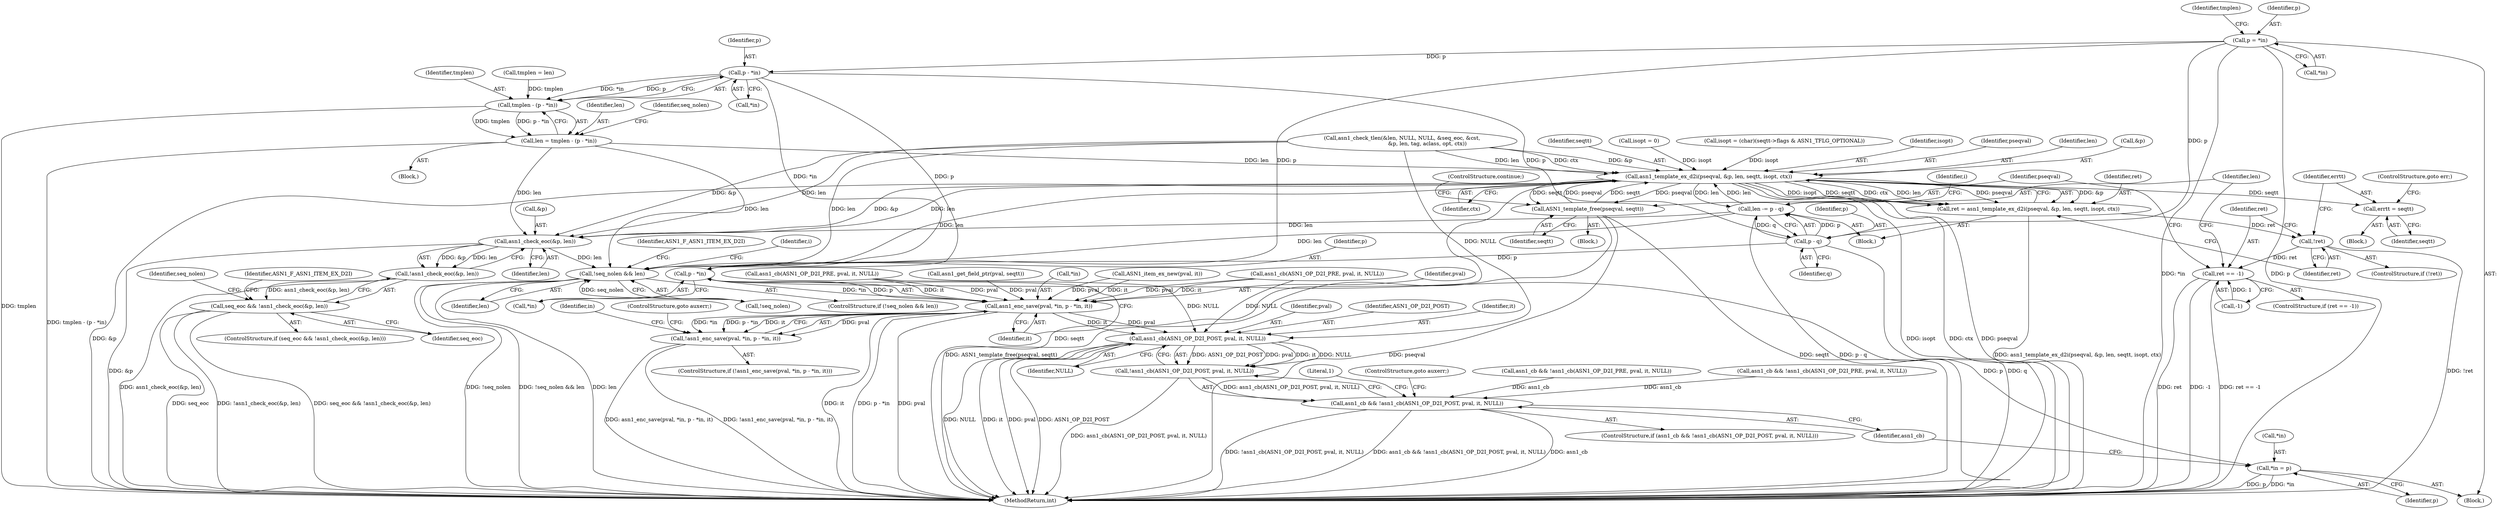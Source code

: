 digraph "0_openssl_b717b083073b6cacc0a5e2397b661678aff7ae7f@pointer" {
"1000551" [label="(Call,p = *in)"];
"1000618" [label="(Call,p - *in)"];
"1000616" [label="(Call,tmplen - (p - *in))"];
"1000614" [label="(Call,len = tmplen - (p - *in))"];
"1000739" [label="(Call,asn1_template_ex_d2i(pseqval, &p, len, seqtt, isopt, ctx))"];
"1000737" [label="(Call,ret = asn1_template_ex_d2i(pseqval, &p, len, seqtt, isopt, ctx))"];
"1000748" [label="(Call,!ret)"];
"1000757" [label="(Call,ret == -1)"];
"1000751" [label="(Call,errtt = seqtt)"];
"1000762" [label="(Call,ASN1_template_free(pseqval, seqtt))"];
"1000766" [label="(Call,len -= p - q)"];
"1000775" [label="(Call,asn1_check_eoc(&p, len))"];
"1000774" [label="(Call,!asn1_check_eoc(&p, len))"];
"1000772" [label="(Call,seq_eoc && !asn1_check_eoc(&p, len))"];
"1000785" [label="(Call,!seq_nolen && len)"];
"1000768" [label="(Call,p - q)"];
"1000848" [label="(Call,p - *in)"];
"1000844" [label="(Call,asn1_enc_save(pval, *in, p - *in, it))"];
"1000843" [label="(Call,!asn1_enc_save(pval, *in, p - *in, it))"];
"1000862" [label="(Call,asn1_cb(ASN1_OP_D2I_POST, pval, it, NULL))"];
"1000861" [label="(Call,!asn1_cb(ASN1_OP_D2I_POST, pval, it, NULL))"];
"1000859" [label="(Call,asn1_cb && !asn1_cb(ASN1_OP_D2I_POST, pval, it, NULL))"];
"1000854" [label="(Call,*in = p)"];
"1000761" [label="(Block,)"];
"1000845" [label="(Identifier,pval)"];
"1000681" [label="(Block,)"];
"1000753" [label="(Identifier,seqtt)"];
"1000864" [label="(Identifier,pval)"];
"1000848" [label="(Call,p - *in)"];
"1000551" [label="(Call,p = *in)"];
"1000873" [label="(MethodReturn,int)"];
"1000764" [label="(Identifier,seqtt)"];
"1000555" [label="(Call,tmplen = len)"];
"1000739" [label="(Call,asn1_template_ex_d2i(pseqval, &p, len, seqtt, isopt, ctx))"];
"1000741" [label="(Call,&p)"];
"1000852" [label="(Identifier,it)"];
"1000752" [label="(Identifier,errtt)"];
"1000791" [label="(Identifier,ASN1_F_ASN1_ITEM_EX_D2I)"];
"1000771" [label="(ControlStructure,if (seq_eoc && !asn1_check_eoc(&p, len)))"];
"1000749" [label="(Identifier,ret)"];
"1000688" [label="(Call,asn1_cb(ASN1_OP_D2I_PRE, pval, it, NULL))"];
"1000846" [label="(Call,*in)"];
"1000748" [label="(Call,!ret)"];
"1000614" [label="(Call,len = tmplen - (p - *in))"];
"1000615" [label="(Identifier,len)"];
"1000785" [label="(Call,!seq_nolen && len)"];
"1000855" [label="(Call,*in)"];
"1000776" [label="(Call,&p)"];
"1000751" [label="(Call,errtt = seqtt)"];
"1000620" [label="(Call,*in)"];
"1000757" [label="(Call,ret == -1)"];
"1000787" [label="(Identifier,seq_nolen)"];
"1000770" [label="(Identifier,q)"];
"1000769" [label="(Identifier,p)"];
"1000766" [label="(Call,len -= p - q)"];
"1000788" [label="(Identifier,len)"];
"1000774" [label="(Call,!asn1_check_eoc(&p, len))"];
"1000623" [label="(Identifier,seq_nolen)"];
"1000746" [label="(Identifier,ctx)"];
"1000744" [label="(Identifier,seqtt)"];
"1000618" [label="(Call,p - *in)"];
"1000863" [label="(Identifier,ASN1_OP_D2I_POST)"];
"1000617" [label="(Identifier,tmplen)"];
"1000772" [label="(Call,seq_eoc && !asn1_check_eoc(&p, len))"];
"1000869" [label="(Literal,1)"];
"1000867" [label="(ControlStructure,goto auxerr;)"];
"1000613" [label="(Block,)"];
"1000750" [label="(Block,)"];
"1000765" [label="(ControlStructure,continue;)"];
"1000767" [label="(Identifier,len)"];
"1000763" [label="(Identifier,pseqval)"];
"1000778" [label="(Identifier,len)"];
"1000856" [label="(Identifier,in)"];
"1000859" [label="(Call,asn1_cb && !asn1_cb(ASN1_OP_D2I_POST, pval, it, NULL))"];
"1000685" [label="(Call,asn1_cb && !asn1_cb(ASN1_OP_D2I_PRE, pval, it, NULL))"];
"1000854" [label="(Call,*in = p)"];
"1000616" [label="(Call,tmplen - (p - *in))"];
"1000743" [label="(Identifier,len)"];
"1000141" [label="(Block,)"];
"1000842" [label="(ControlStructure,if (!asn1_enc_save(pval, *in, p - *in, it)))"];
"1000724" [label="(Call,isopt = 0)"];
"1000866" [label="(Identifier,NULL)"];
"1000862" [label="(Call,asn1_cb(ASN1_OP_D2I_POST, pval, it, NULL))"];
"1000768" [label="(Call,p - q)"];
"1000643" [label="(Call,ASN1_item_ex_new(pval, it))"];
"1000762" [label="(Call,ASN1_template_free(pseqval, seqtt))"];
"1000619" [label="(Identifier,p)"];
"1000844" [label="(Call,asn1_enc_save(pval, *in, p - *in, it))"];
"1000860" [label="(Identifier,asn1_cb)"];
"1000773" [label="(Identifier,seq_eoc)"];
"1000556" [label="(Identifier,tmplen)"];
"1000853" [label="(ControlStructure,goto auxerr;)"];
"1000781" [label="(Identifier,ASN1_F_ASN1_ITEM_EX_D2I)"];
"1000786" [label="(Call,!seq_nolen)"];
"1000850" [label="(Call,*in)"];
"1000796" [label="(Identifier,i)"];
"1000827" [label="(Call,asn1_get_field_ptr(pval, seqtt))"];
"1000655" [label="(Call,asn1_cb(ASN1_OP_D2I_PRE, pval, it, NULL))"];
"1000858" [label="(ControlStructure,if (asn1_cb && !asn1_cb(ASN1_OP_D2I_POST, pval, it, NULL)))"];
"1000652" [label="(Call,asn1_cb && !asn1_cb(ASN1_OP_D2I_PRE, pval, it, NULL))"];
"1000775" [label="(Call,asn1_check_eoc(&p, len))"];
"1000849" [label="(Identifier,p)"];
"1000756" [label="(ControlStructure,if (ret == -1))"];
"1000843" [label="(Call,!asn1_enc_save(pval, *in, p - *in, it))"];
"1000784" [label="(ControlStructure,if (!seq_nolen && len))"];
"1000759" [label="(Call,-1)"];
"1000865" [label="(Identifier,it)"];
"1000553" [label="(Call,*in)"];
"1000754" [label="(ControlStructure,goto err;)"];
"1000738" [label="(Identifier,ret)"];
"1000552" [label="(Identifier,p)"];
"1000728" [label="(Call,isopt = (char)(seqtt->flags & ASN1_TFLG_OPTIONAL))"];
"1000857" [label="(Identifier,p)"];
"1000745" [label="(Identifier,isopt)"];
"1000747" [label="(ControlStructure,if (!ret))"];
"1000678" [label="(Identifier,i)"];
"1000861" [label="(Call,!asn1_cb(ASN1_OP_D2I_POST, pval, it, NULL))"];
"1000572" [label="(Call,asn1_check_tlen(&len, NULL, NULL, &seq_eoc, &cst,\n                              &p, len, tag, aclass, opt, ctx))"];
"1000758" [label="(Identifier,ret)"];
"1000737" [label="(Call,ret = asn1_template_ex_d2i(pseqval, &p, len, seqtt, isopt, ctx))"];
"1000740" [label="(Identifier,pseqval)"];
"1000551" -> "1000141"  [label="AST: "];
"1000551" -> "1000553"  [label="CFG: "];
"1000552" -> "1000551"  [label="AST: "];
"1000553" -> "1000551"  [label="AST: "];
"1000556" -> "1000551"  [label="CFG: "];
"1000551" -> "1000873"  [label="DDG: *in"];
"1000551" -> "1000873"  [label="DDG: p"];
"1000551" -> "1000618"  [label="DDG: p"];
"1000551" -> "1000768"  [label="DDG: p"];
"1000551" -> "1000848"  [label="DDG: p"];
"1000618" -> "1000616"  [label="AST: "];
"1000618" -> "1000620"  [label="CFG: "];
"1000619" -> "1000618"  [label="AST: "];
"1000620" -> "1000618"  [label="AST: "];
"1000616" -> "1000618"  [label="CFG: "];
"1000618" -> "1000616"  [label="DDG: p"];
"1000618" -> "1000616"  [label="DDG: *in"];
"1000618" -> "1000768"  [label="DDG: p"];
"1000618" -> "1000848"  [label="DDG: p"];
"1000618" -> "1000848"  [label="DDG: *in"];
"1000616" -> "1000614"  [label="AST: "];
"1000617" -> "1000616"  [label="AST: "];
"1000614" -> "1000616"  [label="CFG: "];
"1000616" -> "1000873"  [label="DDG: tmplen"];
"1000616" -> "1000614"  [label="DDG: tmplen"];
"1000616" -> "1000614"  [label="DDG: p - *in"];
"1000555" -> "1000616"  [label="DDG: tmplen"];
"1000614" -> "1000613"  [label="AST: "];
"1000615" -> "1000614"  [label="AST: "];
"1000623" -> "1000614"  [label="CFG: "];
"1000614" -> "1000873"  [label="DDG: tmplen - (p - *in)"];
"1000614" -> "1000739"  [label="DDG: len"];
"1000614" -> "1000775"  [label="DDG: len"];
"1000614" -> "1000785"  [label="DDG: len"];
"1000739" -> "1000737"  [label="AST: "];
"1000739" -> "1000746"  [label="CFG: "];
"1000740" -> "1000739"  [label="AST: "];
"1000741" -> "1000739"  [label="AST: "];
"1000743" -> "1000739"  [label="AST: "];
"1000744" -> "1000739"  [label="AST: "];
"1000745" -> "1000739"  [label="AST: "];
"1000746" -> "1000739"  [label="AST: "];
"1000737" -> "1000739"  [label="CFG: "];
"1000739" -> "1000873"  [label="DDG: seqtt"];
"1000739" -> "1000873"  [label="DDG: isopt"];
"1000739" -> "1000873"  [label="DDG: ctx"];
"1000739" -> "1000873"  [label="DDG: pseqval"];
"1000739" -> "1000873"  [label="DDG: &p"];
"1000739" -> "1000737"  [label="DDG: &p"];
"1000739" -> "1000737"  [label="DDG: isopt"];
"1000739" -> "1000737"  [label="DDG: seqtt"];
"1000739" -> "1000737"  [label="DDG: ctx"];
"1000739" -> "1000737"  [label="DDG: len"];
"1000739" -> "1000737"  [label="DDG: pseqval"];
"1000762" -> "1000739"  [label="DDG: pseqval"];
"1000762" -> "1000739"  [label="DDG: seqtt"];
"1000572" -> "1000739"  [label="DDG: &p"];
"1000572" -> "1000739"  [label="DDG: len"];
"1000572" -> "1000739"  [label="DDG: ctx"];
"1000766" -> "1000739"  [label="DDG: len"];
"1000728" -> "1000739"  [label="DDG: isopt"];
"1000724" -> "1000739"  [label="DDG: isopt"];
"1000739" -> "1000751"  [label="DDG: seqtt"];
"1000739" -> "1000762"  [label="DDG: pseqval"];
"1000739" -> "1000762"  [label="DDG: seqtt"];
"1000739" -> "1000766"  [label="DDG: len"];
"1000739" -> "1000775"  [label="DDG: &p"];
"1000739" -> "1000775"  [label="DDG: len"];
"1000739" -> "1000785"  [label="DDG: len"];
"1000737" -> "1000681"  [label="AST: "];
"1000738" -> "1000737"  [label="AST: "];
"1000749" -> "1000737"  [label="CFG: "];
"1000737" -> "1000873"  [label="DDG: asn1_template_ex_d2i(pseqval, &p, len, seqtt, isopt, ctx)"];
"1000737" -> "1000748"  [label="DDG: ret"];
"1000748" -> "1000747"  [label="AST: "];
"1000748" -> "1000749"  [label="CFG: "];
"1000749" -> "1000748"  [label="AST: "];
"1000752" -> "1000748"  [label="CFG: "];
"1000758" -> "1000748"  [label="CFG: "];
"1000748" -> "1000873"  [label="DDG: !ret"];
"1000748" -> "1000757"  [label="DDG: ret"];
"1000757" -> "1000756"  [label="AST: "];
"1000757" -> "1000759"  [label="CFG: "];
"1000758" -> "1000757"  [label="AST: "];
"1000759" -> "1000757"  [label="AST: "];
"1000763" -> "1000757"  [label="CFG: "];
"1000767" -> "1000757"  [label="CFG: "];
"1000757" -> "1000873"  [label="DDG: ret == -1"];
"1000757" -> "1000873"  [label="DDG: ret"];
"1000757" -> "1000873"  [label="DDG: -1"];
"1000759" -> "1000757"  [label="DDG: 1"];
"1000751" -> "1000750"  [label="AST: "];
"1000751" -> "1000753"  [label="CFG: "];
"1000752" -> "1000751"  [label="AST: "];
"1000753" -> "1000751"  [label="AST: "];
"1000754" -> "1000751"  [label="CFG: "];
"1000762" -> "1000761"  [label="AST: "];
"1000762" -> "1000764"  [label="CFG: "];
"1000763" -> "1000762"  [label="AST: "];
"1000764" -> "1000762"  [label="AST: "];
"1000765" -> "1000762"  [label="CFG: "];
"1000762" -> "1000873"  [label="DDG: ASN1_template_free(pseqval, seqtt)"];
"1000762" -> "1000873"  [label="DDG: pseqval"];
"1000762" -> "1000873"  [label="DDG: seqtt"];
"1000766" -> "1000681"  [label="AST: "];
"1000766" -> "1000768"  [label="CFG: "];
"1000767" -> "1000766"  [label="AST: "];
"1000768" -> "1000766"  [label="AST: "];
"1000678" -> "1000766"  [label="CFG: "];
"1000766" -> "1000873"  [label="DDG: p - q"];
"1000768" -> "1000766"  [label="DDG: p"];
"1000768" -> "1000766"  [label="DDG: q"];
"1000766" -> "1000775"  [label="DDG: len"];
"1000766" -> "1000785"  [label="DDG: len"];
"1000775" -> "1000774"  [label="AST: "];
"1000775" -> "1000778"  [label="CFG: "];
"1000776" -> "1000775"  [label="AST: "];
"1000778" -> "1000775"  [label="AST: "];
"1000774" -> "1000775"  [label="CFG: "];
"1000775" -> "1000873"  [label="DDG: &p"];
"1000775" -> "1000774"  [label="DDG: &p"];
"1000775" -> "1000774"  [label="DDG: len"];
"1000572" -> "1000775"  [label="DDG: &p"];
"1000572" -> "1000775"  [label="DDG: len"];
"1000775" -> "1000785"  [label="DDG: len"];
"1000774" -> "1000772"  [label="AST: "];
"1000772" -> "1000774"  [label="CFG: "];
"1000774" -> "1000873"  [label="DDG: asn1_check_eoc(&p, len)"];
"1000774" -> "1000772"  [label="DDG: asn1_check_eoc(&p, len)"];
"1000772" -> "1000771"  [label="AST: "];
"1000772" -> "1000773"  [label="CFG: "];
"1000773" -> "1000772"  [label="AST: "];
"1000781" -> "1000772"  [label="CFG: "];
"1000787" -> "1000772"  [label="CFG: "];
"1000772" -> "1000873"  [label="DDG: seq_eoc"];
"1000772" -> "1000873"  [label="DDG: !asn1_check_eoc(&p, len)"];
"1000772" -> "1000873"  [label="DDG: seq_eoc && !asn1_check_eoc(&p, len)"];
"1000785" -> "1000784"  [label="AST: "];
"1000785" -> "1000786"  [label="CFG: "];
"1000785" -> "1000788"  [label="CFG: "];
"1000786" -> "1000785"  [label="AST: "];
"1000788" -> "1000785"  [label="AST: "];
"1000791" -> "1000785"  [label="CFG: "];
"1000796" -> "1000785"  [label="CFG: "];
"1000785" -> "1000873"  [label="DDG: !seq_nolen && len"];
"1000785" -> "1000873"  [label="DDG: len"];
"1000785" -> "1000873"  [label="DDG: !seq_nolen"];
"1000786" -> "1000785"  [label="DDG: seq_nolen"];
"1000572" -> "1000785"  [label="DDG: len"];
"1000768" -> "1000770"  [label="CFG: "];
"1000769" -> "1000768"  [label="AST: "];
"1000770" -> "1000768"  [label="AST: "];
"1000768" -> "1000873"  [label="DDG: q"];
"1000768" -> "1000848"  [label="DDG: p"];
"1000848" -> "1000844"  [label="AST: "];
"1000848" -> "1000850"  [label="CFG: "];
"1000849" -> "1000848"  [label="AST: "];
"1000850" -> "1000848"  [label="AST: "];
"1000852" -> "1000848"  [label="CFG: "];
"1000848" -> "1000844"  [label="DDG: *in"];
"1000848" -> "1000844"  [label="DDG: p"];
"1000848" -> "1000854"  [label="DDG: p"];
"1000844" -> "1000843"  [label="AST: "];
"1000844" -> "1000852"  [label="CFG: "];
"1000845" -> "1000844"  [label="AST: "];
"1000846" -> "1000844"  [label="AST: "];
"1000852" -> "1000844"  [label="AST: "];
"1000843" -> "1000844"  [label="CFG: "];
"1000844" -> "1000873"  [label="DDG: it"];
"1000844" -> "1000873"  [label="DDG: p - *in"];
"1000844" -> "1000873"  [label="DDG: pval"];
"1000844" -> "1000843"  [label="DDG: pval"];
"1000844" -> "1000843"  [label="DDG: *in"];
"1000844" -> "1000843"  [label="DDG: p - *in"];
"1000844" -> "1000843"  [label="DDG: it"];
"1000827" -> "1000844"  [label="DDG: pval"];
"1000655" -> "1000844"  [label="DDG: pval"];
"1000655" -> "1000844"  [label="DDG: it"];
"1000688" -> "1000844"  [label="DDG: pval"];
"1000688" -> "1000844"  [label="DDG: it"];
"1000643" -> "1000844"  [label="DDG: pval"];
"1000643" -> "1000844"  [label="DDG: it"];
"1000844" -> "1000862"  [label="DDG: pval"];
"1000844" -> "1000862"  [label="DDG: it"];
"1000843" -> "1000842"  [label="AST: "];
"1000853" -> "1000843"  [label="CFG: "];
"1000856" -> "1000843"  [label="CFG: "];
"1000843" -> "1000873"  [label="DDG: !asn1_enc_save(pval, *in, p - *in, it)"];
"1000843" -> "1000873"  [label="DDG: asn1_enc_save(pval, *in, p - *in, it)"];
"1000862" -> "1000861"  [label="AST: "];
"1000862" -> "1000866"  [label="CFG: "];
"1000863" -> "1000862"  [label="AST: "];
"1000864" -> "1000862"  [label="AST: "];
"1000865" -> "1000862"  [label="AST: "];
"1000866" -> "1000862"  [label="AST: "];
"1000861" -> "1000862"  [label="CFG: "];
"1000862" -> "1000873"  [label="DDG: NULL"];
"1000862" -> "1000873"  [label="DDG: it"];
"1000862" -> "1000873"  [label="DDG: pval"];
"1000862" -> "1000873"  [label="DDG: ASN1_OP_D2I_POST"];
"1000862" -> "1000861"  [label="DDG: ASN1_OP_D2I_POST"];
"1000862" -> "1000861"  [label="DDG: pval"];
"1000862" -> "1000861"  [label="DDG: it"];
"1000862" -> "1000861"  [label="DDG: NULL"];
"1000572" -> "1000862"  [label="DDG: NULL"];
"1000655" -> "1000862"  [label="DDG: NULL"];
"1000688" -> "1000862"  [label="DDG: NULL"];
"1000861" -> "1000859"  [label="AST: "];
"1000859" -> "1000861"  [label="CFG: "];
"1000861" -> "1000873"  [label="DDG: asn1_cb(ASN1_OP_D2I_POST, pval, it, NULL)"];
"1000861" -> "1000859"  [label="DDG: asn1_cb(ASN1_OP_D2I_POST, pval, it, NULL)"];
"1000859" -> "1000858"  [label="AST: "];
"1000859" -> "1000860"  [label="CFG: "];
"1000860" -> "1000859"  [label="AST: "];
"1000867" -> "1000859"  [label="CFG: "];
"1000869" -> "1000859"  [label="CFG: "];
"1000859" -> "1000873"  [label="DDG: asn1_cb && !asn1_cb(ASN1_OP_D2I_POST, pval, it, NULL)"];
"1000859" -> "1000873"  [label="DDG: asn1_cb"];
"1000859" -> "1000873"  [label="DDG: !asn1_cb(ASN1_OP_D2I_POST, pval, it, NULL)"];
"1000652" -> "1000859"  [label="DDG: asn1_cb"];
"1000685" -> "1000859"  [label="DDG: asn1_cb"];
"1000854" -> "1000141"  [label="AST: "];
"1000854" -> "1000857"  [label="CFG: "];
"1000855" -> "1000854"  [label="AST: "];
"1000857" -> "1000854"  [label="AST: "];
"1000860" -> "1000854"  [label="CFG: "];
"1000854" -> "1000873"  [label="DDG: p"];
"1000854" -> "1000873"  [label="DDG: *in"];
}
